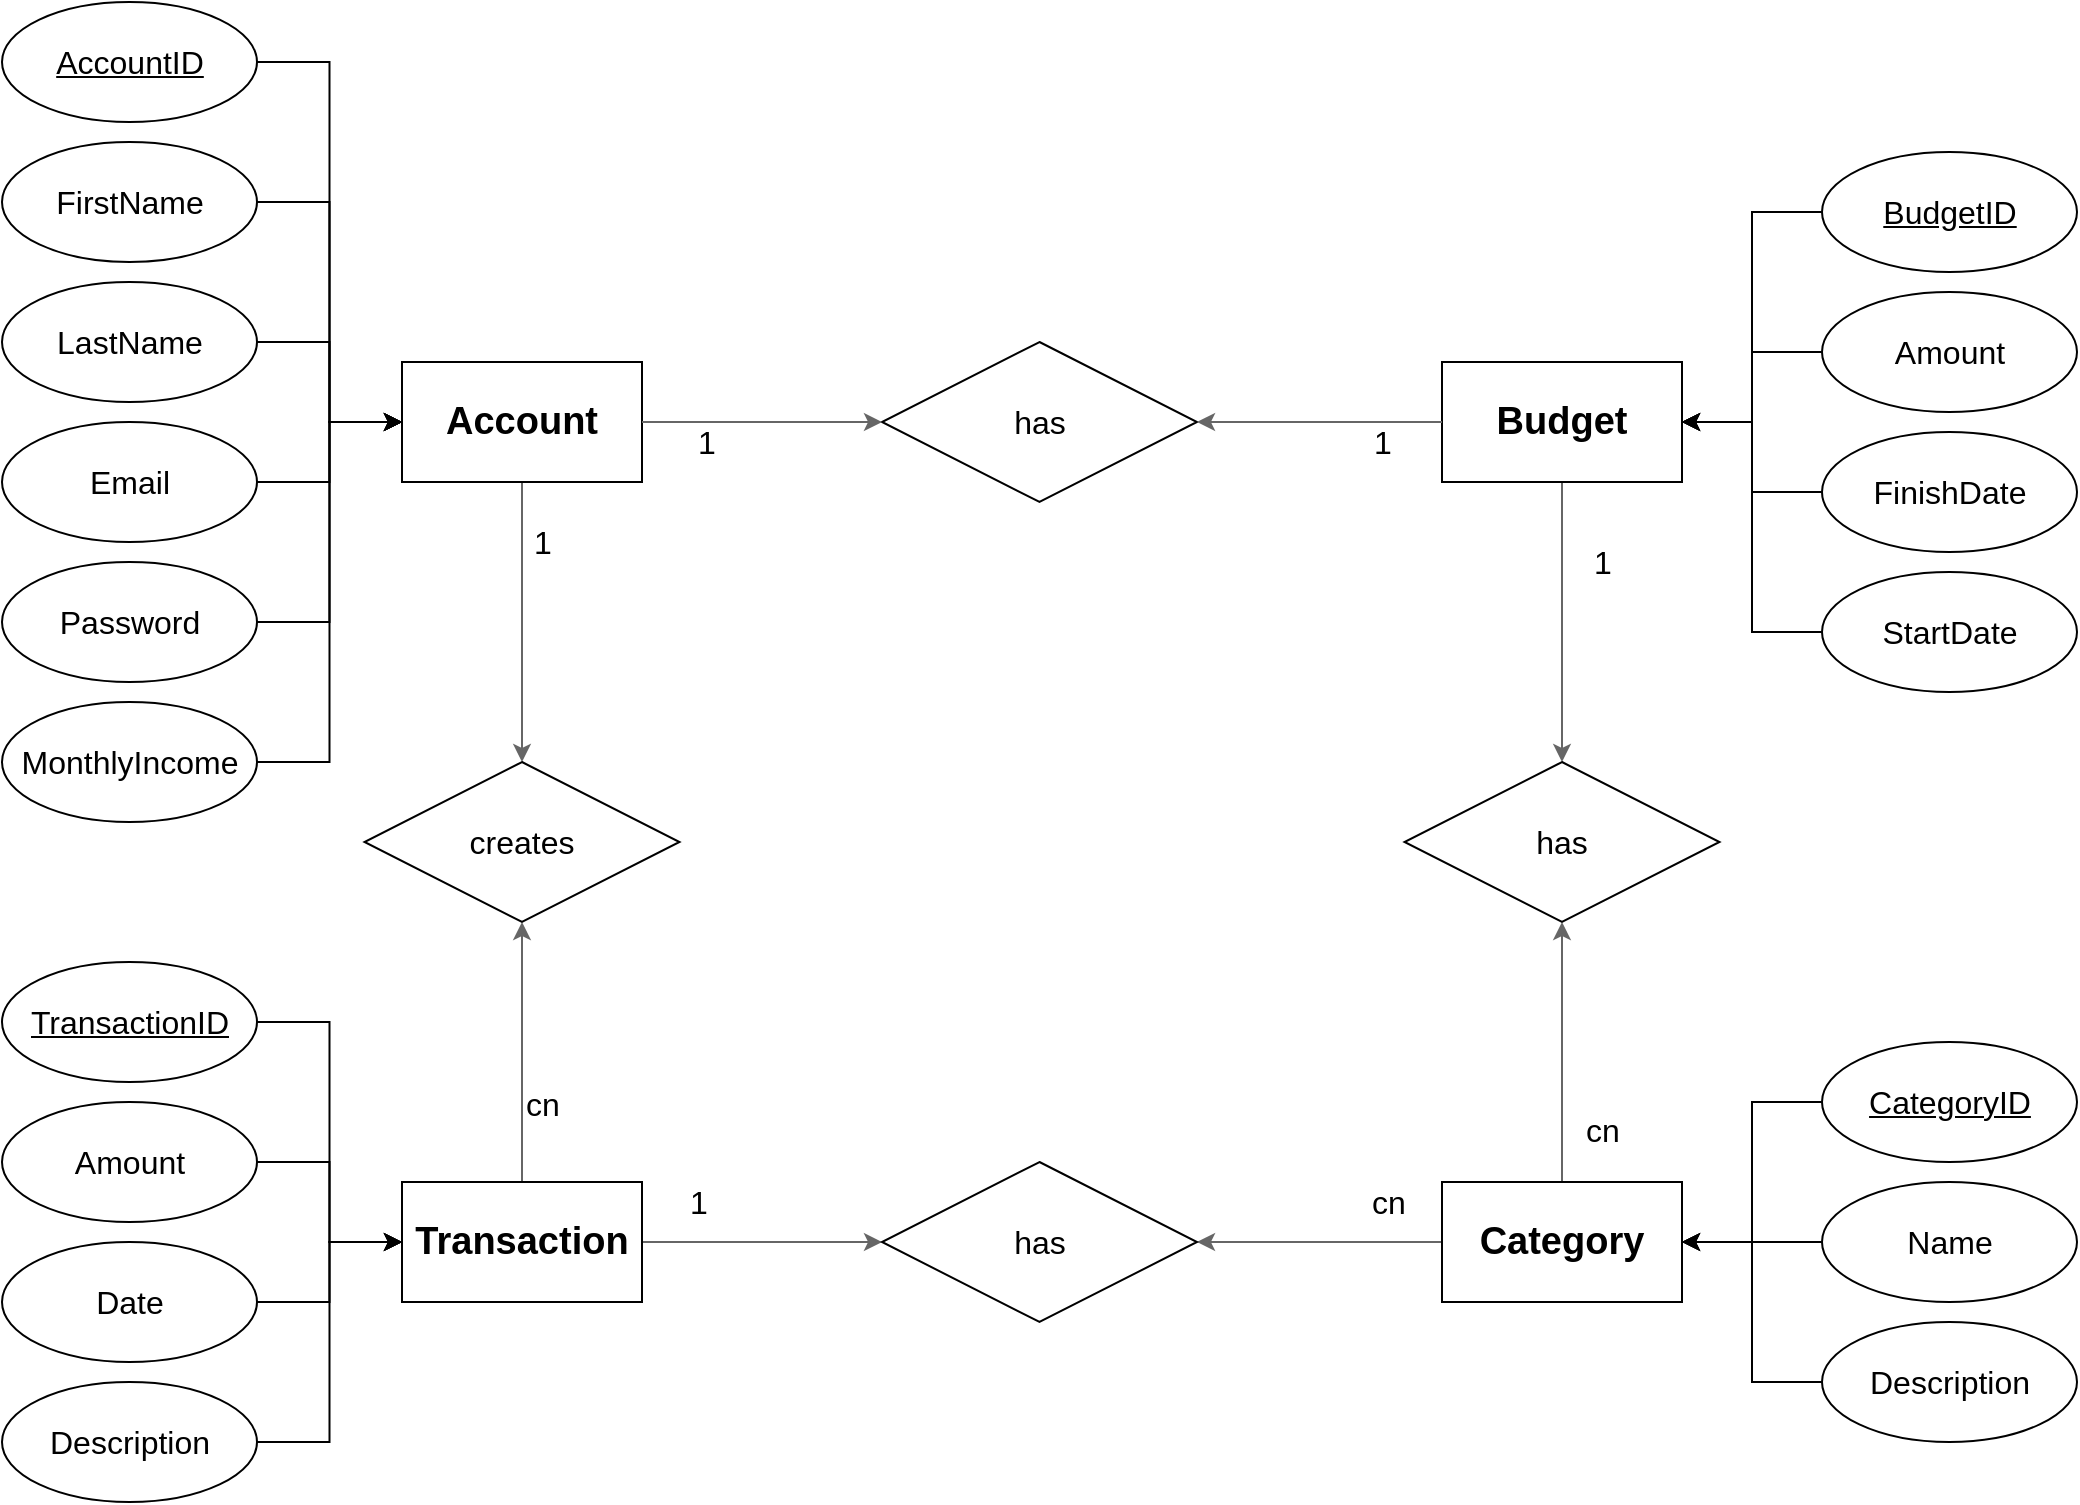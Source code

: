 <mxfile version="25.0.2">
  <diagram name="Seite-1" id="NlbT0a8REkliocfvdIxX">
    <mxGraphModel dx="875" dy="638" grid="1" gridSize="10" guides="1" tooltips="1" connect="1" arrows="1" fold="1" page="1" pageScale="1" pageWidth="1654" pageHeight="1169" math="0" shadow="0">
      <root>
        <mxCell id="0" />
        <mxCell id="1" parent="0" />
        <mxCell id="r1jKMYBdAPmr1-CdIE-D-44" style="rounded=0;orthogonalLoop=1;jettySize=auto;html=1;exitX=0.5;exitY=1;exitDx=0;exitDy=0;entryX=0.5;entryY=0;entryDx=0;entryDy=0;strokeColor=#666666;fillColor=#f5f5f5;gradientColor=#b3b3b3;" parent="1" source="r1jKMYBdAPmr1-CdIE-D-1" target="r1jKMYBdAPmr1-CdIE-D-43" edge="1">
          <mxGeometry relative="1" as="geometry" />
        </mxCell>
        <mxCell id="r1jKMYBdAPmr1-CdIE-D-46" value="1" style="edgeLabel;html=1;align=center;verticalAlign=middle;resizable=0;points=[];fontSize=16;" parent="r1jKMYBdAPmr1-CdIE-D-44" vertex="1" connectable="0">
          <mxGeometry x="-0.557" y="1" relative="1" as="geometry">
            <mxPoint x="9" y="-1" as="offset" />
          </mxGeometry>
        </mxCell>
        <mxCell id="r1jKMYBdAPmr1-CdIE-D-1" value="&lt;font style=&quot;font-size: 19px;&quot;&gt;&lt;b&gt;Account&lt;/b&gt;&lt;/font&gt;" style="rounded=0;whiteSpace=wrap;html=1;" parent="1" vertex="1">
          <mxGeometry x="508" y="390" width="120" height="60" as="geometry" />
        </mxCell>
        <mxCell id="r1jKMYBdAPmr1-CdIE-D-52" style="rounded=0;orthogonalLoop=1;jettySize=auto;html=1;exitX=0;exitY=0.5;exitDx=0;exitDy=0;entryX=1;entryY=0.5;entryDx=0;entryDy=0;strokeColor=#666666;fillColor=#f5f5f5;gradientColor=#b3b3b3;" parent="1" source="r1jKMYBdAPmr1-CdIE-D-3" target="r1jKMYBdAPmr1-CdIE-D-51" edge="1">
          <mxGeometry relative="1" as="geometry" />
        </mxCell>
        <mxCell id="r1jKMYBdAPmr1-CdIE-D-55" value="cn" style="edgeLabel;html=1;align=center;verticalAlign=middle;resizable=0;points=[];fontSize=16;" parent="r1jKMYBdAPmr1-CdIE-D-52" vertex="1" connectable="0">
          <mxGeometry x="-0.549" y="-3" relative="1" as="geometry">
            <mxPoint y="-17" as="offset" />
          </mxGeometry>
        </mxCell>
        <mxCell id="r1jKMYBdAPmr1-CdIE-D-65" style="rounded=0;orthogonalLoop=1;jettySize=auto;html=1;exitX=0.5;exitY=0;exitDx=0;exitDy=0;entryX=0.5;entryY=1;entryDx=0;entryDy=0;strokeColor=#666666;fillColor=#f5f5f5;gradientColor=#b3b3b3;" parent="1" source="r1jKMYBdAPmr1-CdIE-D-3" target="r1jKMYBdAPmr1-CdIE-D-63" edge="1">
          <mxGeometry relative="1" as="geometry" />
        </mxCell>
        <mxCell id="r1jKMYBdAPmr1-CdIE-D-67" value="cn" style="edgeLabel;html=1;align=center;verticalAlign=middle;resizable=0;points=[];fontSize=16;" parent="r1jKMYBdAPmr1-CdIE-D-65" vertex="1" connectable="0">
          <mxGeometry x="-0.598" relative="1" as="geometry">
            <mxPoint x="20" as="offset" />
          </mxGeometry>
        </mxCell>
        <mxCell id="r1jKMYBdAPmr1-CdIE-D-3" value="&lt;font style=&quot;font-size: 19px;&quot;&gt;&lt;b&gt;Category&lt;/b&gt;&lt;/font&gt;" style="rounded=0;whiteSpace=wrap;html=1;" parent="1" vertex="1">
          <mxGeometry x="1028" y="800" width="120" height="60" as="geometry" />
        </mxCell>
        <mxCell id="r1jKMYBdAPmr1-CdIE-D-45" style="rounded=0;orthogonalLoop=1;jettySize=auto;html=1;exitX=0.5;exitY=0;exitDx=0;exitDy=0;entryX=0.5;entryY=1;entryDx=0;entryDy=0;strokeColor=#666666;fillColor=#f5f5f5;gradientColor=#b3b3b3;" parent="1" source="r1jKMYBdAPmr1-CdIE-D-4" target="r1jKMYBdAPmr1-CdIE-D-43" edge="1">
          <mxGeometry relative="1" as="geometry" />
        </mxCell>
        <mxCell id="r1jKMYBdAPmr1-CdIE-D-47" value="cn" style="edgeLabel;html=1;align=center;verticalAlign=middle;resizable=0;points=[];fontSize=16;" parent="r1jKMYBdAPmr1-CdIE-D-45" vertex="1" connectable="0">
          <mxGeometry x="-0.701" y="-1" relative="1" as="geometry">
            <mxPoint x="9" y="-20" as="offset" />
          </mxGeometry>
        </mxCell>
        <mxCell id="r1jKMYBdAPmr1-CdIE-D-53" style="rounded=0;orthogonalLoop=1;jettySize=auto;html=1;exitX=1;exitY=0.5;exitDx=0;exitDy=0;entryX=0;entryY=0.5;entryDx=0;entryDy=0;strokeColor=#666666;fillColor=#f5f5f5;gradientColor=#b3b3b3;" parent="1" source="r1jKMYBdAPmr1-CdIE-D-4" target="r1jKMYBdAPmr1-CdIE-D-51" edge="1">
          <mxGeometry relative="1" as="geometry" />
        </mxCell>
        <mxCell id="r1jKMYBdAPmr1-CdIE-D-54" value="1" style="edgeLabel;html=1;align=center;verticalAlign=middle;resizable=0;points=[];fontSize=16;" parent="r1jKMYBdAPmr1-CdIE-D-53" vertex="1" connectable="0">
          <mxGeometry x="-0.541" y="4" relative="1" as="geometry">
            <mxPoint y="-16" as="offset" />
          </mxGeometry>
        </mxCell>
        <mxCell id="r1jKMYBdAPmr1-CdIE-D-4" value="&lt;font style=&quot;font-size: 19px;&quot;&gt;&lt;b&gt;Transaction&lt;/b&gt;&lt;/font&gt;" style="rounded=0;whiteSpace=wrap;html=1;" parent="1" vertex="1">
          <mxGeometry x="508" y="800" width="120" height="60" as="geometry" />
        </mxCell>
        <mxCell id="r1jKMYBdAPmr1-CdIE-D-64" style="rounded=0;orthogonalLoop=1;jettySize=auto;html=1;exitX=0.5;exitY=1;exitDx=0;exitDy=0;entryX=0.5;entryY=0;entryDx=0;entryDy=0;strokeColor=#666666;fillColor=#f5f5f5;gradientColor=#b3b3b3;" parent="1" source="r1jKMYBdAPmr1-CdIE-D-5" target="r1jKMYBdAPmr1-CdIE-D-63" edge="1">
          <mxGeometry relative="1" as="geometry" />
        </mxCell>
        <mxCell id="r1jKMYBdAPmr1-CdIE-D-66" value="1" style="edgeLabel;html=1;align=center;verticalAlign=middle;resizable=0;points=[];fontSize=16;" parent="r1jKMYBdAPmr1-CdIE-D-64" vertex="1" connectable="0">
          <mxGeometry x="-0.495" relative="1" as="geometry">
            <mxPoint x="20" y="4" as="offset" />
          </mxGeometry>
        </mxCell>
        <mxCell id="r1jKMYBdAPmr1-CdIE-D-5" value="&lt;font style=&quot;font-size: 19px;&quot;&gt;&lt;b&gt;Budget&lt;/b&gt;&lt;/font&gt;" style="rounded=0;whiteSpace=wrap;html=1;" parent="1" vertex="1">
          <mxGeometry x="1028" y="390" width="120" height="60" as="geometry" />
        </mxCell>
        <mxCell id="r1jKMYBdAPmr1-CdIE-D-13" style="edgeStyle=orthogonalEdgeStyle;rounded=0;orthogonalLoop=1;jettySize=auto;html=1;exitX=1;exitY=0.5;exitDx=0;exitDy=0;entryX=0;entryY=0.5;entryDx=0;entryDy=0;" parent="1" source="r1jKMYBdAPmr1-CdIE-D-6" target="r1jKMYBdAPmr1-CdIE-D-1" edge="1">
          <mxGeometry relative="1" as="geometry" />
        </mxCell>
        <mxCell id="r1jKMYBdAPmr1-CdIE-D-6" value="&lt;u&gt;AccountID&lt;/u&gt;" style="ellipse;whiteSpace=wrap;html=1;fontSize=16;" parent="1" vertex="1">
          <mxGeometry x="308" y="210" width="127.5" height="60" as="geometry" />
        </mxCell>
        <mxCell id="r1jKMYBdAPmr1-CdIE-D-38" style="edgeStyle=orthogonalEdgeStyle;rounded=0;orthogonalLoop=1;jettySize=auto;html=1;exitX=1;exitY=0.5;exitDx=0;exitDy=0;entryX=0;entryY=0.5;entryDx=0;entryDy=0;" parent="1" source="r1jKMYBdAPmr1-CdIE-D-7" target="r1jKMYBdAPmr1-CdIE-D-4" edge="1">
          <mxGeometry relative="1" as="geometry" />
        </mxCell>
        <mxCell id="r1jKMYBdAPmr1-CdIE-D-7" value="&lt;u&gt;TransactionID&lt;/u&gt;" style="ellipse;whiteSpace=wrap;html=1;fontSize=16;" parent="1" vertex="1">
          <mxGeometry x="308" y="690" width="127.5" height="60" as="geometry" />
        </mxCell>
        <mxCell id="r1jKMYBdAPmr1-CdIE-D-14" style="edgeStyle=orthogonalEdgeStyle;rounded=0;orthogonalLoop=1;jettySize=auto;html=1;exitX=1;exitY=0.5;exitDx=0;exitDy=0;entryX=0;entryY=0.5;entryDx=0;entryDy=0;" parent="1" source="r1jKMYBdAPmr1-CdIE-D-8" target="r1jKMYBdAPmr1-CdIE-D-1" edge="1">
          <mxGeometry relative="1" as="geometry" />
        </mxCell>
        <mxCell id="r1jKMYBdAPmr1-CdIE-D-8" value="FirstName" style="ellipse;whiteSpace=wrap;html=1;fontSize=16;" parent="1" vertex="1">
          <mxGeometry x="308" y="280" width="127.5" height="60" as="geometry" />
        </mxCell>
        <mxCell id="r1jKMYBdAPmr1-CdIE-D-16" style="edgeStyle=orthogonalEdgeStyle;rounded=0;orthogonalLoop=1;jettySize=auto;html=1;exitX=1;exitY=0.5;exitDx=0;exitDy=0;entryX=0;entryY=0.5;entryDx=0;entryDy=0;" parent="1" source="r1jKMYBdAPmr1-CdIE-D-9" target="r1jKMYBdAPmr1-CdIE-D-1" edge="1">
          <mxGeometry relative="1" as="geometry" />
        </mxCell>
        <mxCell id="r1jKMYBdAPmr1-CdIE-D-9" value="LastName" style="ellipse;whiteSpace=wrap;html=1;fontSize=16;" parent="1" vertex="1">
          <mxGeometry x="308" y="350" width="127.5" height="60" as="geometry" />
        </mxCell>
        <mxCell id="r1jKMYBdAPmr1-CdIE-D-17" style="edgeStyle=orthogonalEdgeStyle;rounded=0;orthogonalLoop=1;jettySize=auto;html=1;exitX=1;exitY=0.5;exitDx=0;exitDy=0;entryX=0;entryY=0.5;entryDx=0;entryDy=0;" parent="1" source="r1jKMYBdAPmr1-CdIE-D-10" target="r1jKMYBdAPmr1-CdIE-D-1" edge="1">
          <mxGeometry relative="1" as="geometry" />
        </mxCell>
        <mxCell id="r1jKMYBdAPmr1-CdIE-D-10" value="Email" style="ellipse;whiteSpace=wrap;html=1;fontSize=16;" parent="1" vertex="1">
          <mxGeometry x="308" y="420" width="127.5" height="60" as="geometry" />
        </mxCell>
        <mxCell id="r1jKMYBdAPmr1-CdIE-D-18" style="edgeStyle=orthogonalEdgeStyle;rounded=0;orthogonalLoop=1;jettySize=auto;html=1;exitX=1;exitY=0.5;exitDx=0;exitDy=0;entryX=0;entryY=0.5;entryDx=0;entryDy=0;" parent="1" source="r1jKMYBdAPmr1-CdIE-D-11" target="r1jKMYBdAPmr1-CdIE-D-1" edge="1">
          <mxGeometry relative="1" as="geometry" />
        </mxCell>
        <mxCell id="r1jKMYBdAPmr1-CdIE-D-11" value="Password" style="ellipse;whiteSpace=wrap;html=1;fontSize=16;" parent="1" vertex="1">
          <mxGeometry x="308" y="490" width="127.5" height="60" as="geometry" />
        </mxCell>
        <mxCell id="r1jKMYBdAPmr1-CdIE-D-19" style="edgeStyle=orthogonalEdgeStyle;rounded=0;orthogonalLoop=1;jettySize=auto;html=1;exitX=1;exitY=0.5;exitDx=0;exitDy=0;entryX=0;entryY=0.5;entryDx=0;entryDy=0;" parent="1" source="r1jKMYBdAPmr1-CdIE-D-12" target="r1jKMYBdAPmr1-CdIE-D-1" edge="1">
          <mxGeometry relative="1" as="geometry" />
        </mxCell>
        <mxCell id="r1jKMYBdAPmr1-CdIE-D-12" value="MonthlyIncome" style="ellipse;whiteSpace=wrap;html=1;fontSize=16;" parent="1" vertex="1">
          <mxGeometry x="308" y="560" width="127.5" height="60" as="geometry" />
        </mxCell>
        <mxCell id="r1jKMYBdAPmr1-CdIE-D-39" style="edgeStyle=orthogonalEdgeStyle;rounded=0;orthogonalLoop=1;jettySize=auto;html=1;exitX=1;exitY=0.5;exitDx=0;exitDy=0;entryX=0;entryY=0.5;entryDx=0;entryDy=0;" parent="1" source="r1jKMYBdAPmr1-CdIE-D-22" target="r1jKMYBdAPmr1-CdIE-D-4" edge="1">
          <mxGeometry relative="1" as="geometry" />
        </mxCell>
        <mxCell id="r1jKMYBdAPmr1-CdIE-D-22" value="Amount" style="ellipse;whiteSpace=wrap;html=1;fontSize=16;" parent="1" vertex="1">
          <mxGeometry x="308" y="760" width="127.5" height="60" as="geometry" />
        </mxCell>
        <mxCell id="r1jKMYBdAPmr1-CdIE-D-41" style="edgeStyle=orthogonalEdgeStyle;rounded=0;orthogonalLoop=1;jettySize=auto;html=1;exitX=1;exitY=0.5;exitDx=0;exitDy=0;entryX=0;entryY=0.5;entryDx=0;entryDy=0;" parent="1" source="r1jKMYBdAPmr1-CdIE-D-23" target="r1jKMYBdAPmr1-CdIE-D-4" edge="1">
          <mxGeometry relative="1" as="geometry" />
        </mxCell>
        <mxCell id="r1jKMYBdAPmr1-CdIE-D-23" value="Date" style="ellipse;whiteSpace=wrap;html=1;fontSize=16;" parent="1" vertex="1">
          <mxGeometry x="308" y="830" width="127.5" height="60" as="geometry" />
        </mxCell>
        <mxCell id="r1jKMYBdAPmr1-CdIE-D-42" style="edgeStyle=orthogonalEdgeStyle;rounded=0;orthogonalLoop=1;jettySize=auto;html=1;exitX=1;exitY=0.5;exitDx=0;exitDy=0;entryX=0;entryY=0.5;entryDx=0;entryDy=0;" parent="1" source="r1jKMYBdAPmr1-CdIE-D-24" target="r1jKMYBdAPmr1-CdIE-D-4" edge="1">
          <mxGeometry relative="1" as="geometry" />
        </mxCell>
        <mxCell id="r1jKMYBdAPmr1-CdIE-D-24" value="Description" style="ellipse;whiteSpace=wrap;html=1;fontSize=16;" parent="1" vertex="1">
          <mxGeometry x="308" y="900" width="127.5" height="60" as="geometry" />
        </mxCell>
        <mxCell id="r1jKMYBdAPmr1-CdIE-D-48" style="edgeStyle=orthogonalEdgeStyle;rounded=0;orthogonalLoop=1;jettySize=auto;html=1;exitX=0;exitY=0.5;exitDx=0;exitDy=0;entryX=1;entryY=0.5;entryDx=0;entryDy=0;" parent="1" source="r1jKMYBdAPmr1-CdIE-D-25" target="r1jKMYBdAPmr1-CdIE-D-3" edge="1">
          <mxGeometry relative="1" as="geometry" />
        </mxCell>
        <mxCell id="r1jKMYBdAPmr1-CdIE-D-25" value="&lt;u&gt;CategoryID&lt;/u&gt;" style="ellipse;whiteSpace=wrap;html=1;fontSize=16;" parent="1" vertex="1">
          <mxGeometry x="1218" y="730" width="127.5" height="60" as="geometry" />
        </mxCell>
        <mxCell id="r1jKMYBdAPmr1-CdIE-D-49" style="edgeStyle=orthogonalEdgeStyle;rounded=0;orthogonalLoop=1;jettySize=auto;html=1;exitX=0;exitY=0.5;exitDx=0;exitDy=0;entryX=1;entryY=0.5;entryDx=0;entryDy=0;" parent="1" source="r1jKMYBdAPmr1-CdIE-D-26" target="r1jKMYBdAPmr1-CdIE-D-3" edge="1">
          <mxGeometry relative="1" as="geometry" />
        </mxCell>
        <mxCell id="r1jKMYBdAPmr1-CdIE-D-26" value="Name" style="ellipse;whiteSpace=wrap;html=1;fontSize=16;" parent="1" vertex="1">
          <mxGeometry x="1218" y="800" width="127.5" height="60" as="geometry" />
        </mxCell>
        <mxCell id="r1jKMYBdAPmr1-CdIE-D-50" style="edgeStyle=orthogonalEdgeStyle;rounded=0;orthogonalLoop=1;jettySize=auto;html=1;exitX=0;exitY=0.5;exitDx=0;exitDy=0;entryX=1;entryY=0.5;entryDx=0;entryDy=0;" parent="1" source="r1jKMYBdAPmr1-CdIE-D-28" target="r1jKMYBdAPmr1-CdIE-D-3" edge="1">
          <mxGeometry relative="1" as="geometry" />
        </mxCell>
        <mxCell id="r1jKMYBdAPmr1-CdIE-D-28" value="Description" style="ellipse;whiteSpace=wrap;html=1;fontSize=16;" parent="1" vertex="1">
          <mxGeometry x="1218" y="870" width="127.5" height="60" as="geometry" />
        </mxCell>
        <mxCell id="r1jKMYBdAPmr1-CdIE-D-62" style="edgeStyle=orthogonalEdgeStyle;rounded=0;orthogonalLoop=1;jettySize=auto;html=1;exitX=0;exitY=0.5;exitDx=0;exitDy=0;entryX=1;entryY=0.5;entryDx=0;entryDy=0;" parent="1" source="r1jKMYBdAPmr1-CdIE-D-33" target="r1jKMYBdAPmr1-CdIE-D-5" edge="1">
          <mxGeometry relative="1" as="geometry" />
        </mxCell>
        <mxCell id="r1jKMYBdAPmr1-CdIE-D-33" value="&lt;u&gt;BudgetID&lt;/u&gt;" style="ellipse;whiteSpace=wrap;html=1;fontSize=16;" parent="1" vertex="1">
          <mxGeometry x="1218" y="285" width="127.5" height="60" as="geometry" />
        </mxCell>
        <mxCell id="r1jKMYBdAPmr1-CdIE-D-61" style="edgeStyle=orthogonalEdgeStyle;rounded=0;orthogonalLoop=1;jettySize=auto;html=1;exitX=0;exitY=0.5;exitDx=0;exitDy=0;entryX=1;entryY=0.5;entryDx=0;entryDy=0;" parent="1" source="r1jKMYBdAPmr1-CdIE-D-35" target="r1jKMYBdAPmr1-CdIE-D-5" edge="1">
          <mxGeometry relative="1" as="geometry" />
        </mxCell>
        <mxCell id="r1jKMYBdAPmr1-CdIE-D-35" value="Amount" style="ellipse;whiteSpace=wrap;html=1;fontSize=16;" parent="1" vertex="1">
          <mxGeometry x="1218" y="355" width="127.5" height="60" as="geometry" />
        </mxCell>
        <mxCell id="r1jKMYBdAPmr1-CdIE-D-60" style="edgeStyle=orthogonalEdgeStyle;rounded=0;orthogonalLoop=1;jettySize=auto;html=1;exitX=0;exitY=0.5;exitDx=0;exitDy=0;entryX=1;entryY=0.5;entryDx=0;entryDy=0;" parent="1" source="r1jKMYBdAPmr1-CdIE-D-37" target="r1jKMYBdAPmr1-CdIE-D-5" edge="1">
          <mxGeometry relative="1" as="geometry" />
        </mxCell>
        <mxCell id="r1jKMYBdAPmr1-CdIE-D-37" value="FinishDate" style="ellipse;whiteSpace=wrap;html=1;fontSize=16;" parent="1" vertex="1">
          <mxGeometry x="1218" y="425" width="127.5" height="60" as="geometry" />
        </mxCell>
        <mxCell id="r1jKMYBdAPmr1-CdIE-D-43" value="&lt;font style=&quot;font-size: 16px;&quot;&gt;creates&lt;/font&gt;" style="rhombus;whiteSpace=wrap;html=1;" parent="1" vertex="1">
          <mxGeometry x="489.25" y="590" width="157.5" height="80" as="geometry" />
        </mxCell>
        <mxCell id="r1jKMYBdAPmr1-CdIE-D-51" value="&lt;font style=&quot;font-size: 16px;&quot;&gt;has&lt;/font&gt;" style="rhombus;whiteSpace=wrap;html=1;" parent="1" vertex="1">
          <mxGeometry x="748" y="790" width="157.5" height="80" as="geometry" />
        </mxCell>
        <mxCell id="r1jKMYBdAPmr1-CdIE-D-63" value="&lt;font style=&quot;font-size: 16px;&quot;&gt;has&lt;/font&gt;" style="rhombus;whiteSpace=wrap;html=1;" parent="1" vertex="1">
          <mxGeometry x="1009.25" y="590" width="157.5" height="80" as="geometry" />
        </mxCell>
        <mxCell id="r1jKMYBdAPmr1-CdIE-D-68" value="&lt;font style=&quot;font-size: 16px;&quot;&gt;has&lt;/font&gt;" style="rhombus;whiteSpace=wrap;html=1;" parent="1" vertex="1">
          <mxGeometry x="748" y="380" width="157.5" height="80" as="geometry" />
        </mxCell>
        <mxCell id="r1jKMYBdAPmr1-CdIE-D-69" style="rounded=0;orthogonalLoop=1;jettySize=auto;html=1;exitX=0;exitY=0.5;exitDx=0;exitDy=0;entryX=1;entryY=0.5;entryDx=0;entryDy=0;strokeColor=#666666;fillColor=#f5f5f5;gradientColor=#b3b3b3;" parent="1" source="r1jKMYBdAPmr1-CdIE-D-5" target="r1jKMYBdAPmr1-CdIE-D-68" edge="1">
          <mxGeometry relative="1" as="geometry">
            <mxPoint x="978" y="455" as="sourcePoint" />
            <mxPoint x="978" y="595" as="targetPoint" />
          </mxGeometry>
        </mxCell>
        <mxCell id="r1jKMYBdAPmr1-CdIE-D-70" value="1" style="edgeLabel;html=1;align=center;verticalAlign=middle;resizable=0;points=[];fontSize=16;" parent="r1jKMYBdAPmr1-CdIE-D-69" vertex="1" connectable="0">
          <mxGeometry x="-0.495" relative="1" as="geometry">
            <mxPoint x="1" y="10" as="offset" />
          </mxGeometry>
        </mxCell>
        <mxCell id="r1jKMYBdAPmr1-CdIE-D-71" style="rounded=0;orthogonalLoop=1;jettySize=auto;html=1;exitX=1;exitY=0.5;exitDx=0;exitDy=0;entryX=0;entryY=0.5;entryDx=0;entryDy=0;strokeColor=#666666;fillColor=#f5f5f5;gradientColor=#b3b3b3;" parent="1" source="r1jKMYBdAPmr1-CdIE-D-1" target="r1jKMYBdAPmr1-CdIE-D-68" edge="1">
          <mxGeometry relative="1" as="geometry">
            <mxPoint x="840" y="500" as="sourcePoint" />
            <mxPoint x="718" y="500" as="targetPoint" />
          </mxGeometry>
        </mxCell>
        <mxCell id="r1jKMYBdAPmr1-CdIE-D-72" value="1" style="edgeLabel;html=1;align=center;verticalAlign=middle;resizable=0;points=[];fontSize=16;" parent="r1jKMYBdAPmr1-CdIE-D-71" vertex="1" connectable="0">
          <mxGeometry x="-0.495" relative="1" as="geometry">
            <mxPoint x="1" y="10" as="offset" />
          </mxGeometry>
        </mxCell>
        <mxCell id="8Nn1WPCvxGLhIWaFpQ9I-2" style="edgeStyle=orthogonalEdgeStyle;rounded=0;orthogonalLoop=1;jettySize=auto;html=1;exitX=0;exitY=0.5;exitDx=0;exitDy=0;entryX=1;entryY=0.5;entryDx=0;entryDy=0;" edge="1" parent="1" source="8Nn1WPCvxGLhIWaFpQ9I-1" target="r1jKMYBdAPmr1-CdIE-D-5">
          <mxGeometry relative="1" as="geometry" />
        </mxCell>
        <mxCell id="8Nn1WPCvxGLhIWaFpQ9I-1" value="StartDate" style="ellipse;whiteSpace=wrap;html=1;fontSize=16;" vertex="1" parent="1">
          <mxGeometry x="1218" y="495" width="127.5" height="60" as="geometry" />
        </mxCell>
      </root>
    </mxGraphModel>
  </diagram>
</mxfile>
